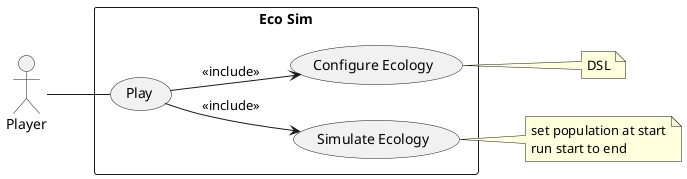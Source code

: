 @startuml
left to right direction
actor "Player" as player
rectangle "Eco Sim" {
  usecase "Configure Ecology" as conf
  usecase "Simulate Ecology" as sim
  usecase "Play" as play
}
play --> conf : <<include>>
play --> sim : <<include>>
player -- play

note right of (sim)
  set population at start
  run start to end
end note

note right of (conf)
  DSL
end note

@enduml
